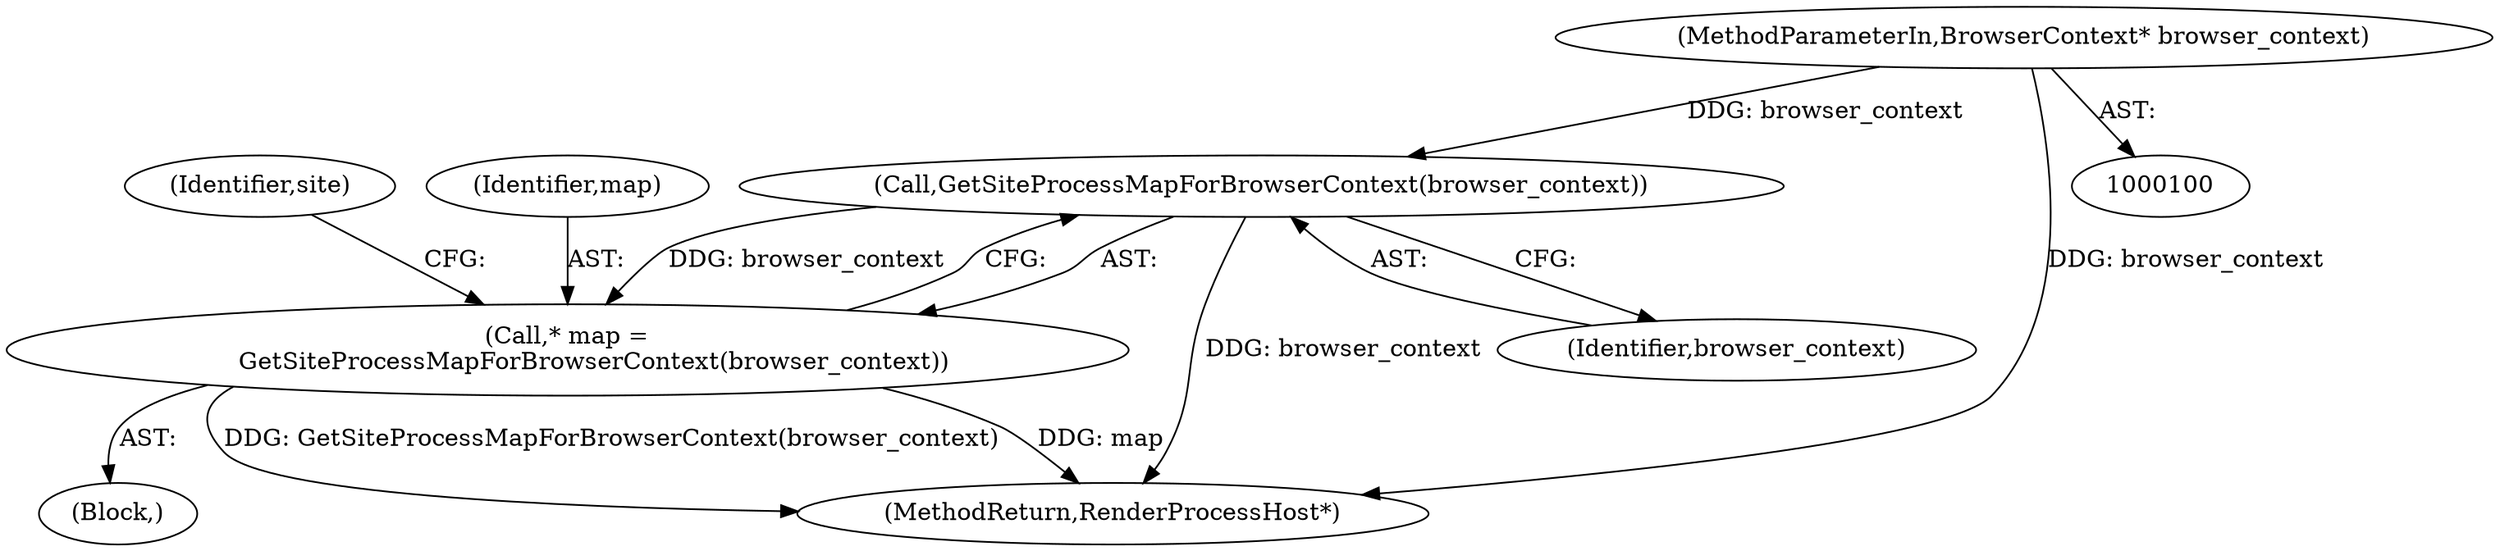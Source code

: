 digraph "0_Chrome_c3efb8738ab59766c88855ad62c812af78490c04@pointer" {
"1000101" [label="(MethodParameterIn,BrowserContext* browser_context)"];
"1000107" [label="(Call,GetSiteProcessMapForBrowserContext(browser_context))"];
"1000105" [label="(Call,* map =\n       GetSiteProcessMapForBrowserContext(browser_context))"];
"1000111" [label="(Identifier,site)"];
"1000107" [label="(Call,GetSiteProcessMapForBrowserContext(browser_context))"];
"1000105" [label="(Call,* map =\n       GetSiteProcessMapForBrowserContext(browser_context))"];
"1000103" [label="(Block,)"];
"1000106" [label="(Identifier,map)"];
"1000101" [label="(MethodParameterIn,BrowserContext* browser_context)"];
"1000108" [label="(Identifier,browser_context)"];
"1000116" [label="(MethodReturn,RenderProcessHost*)"];
"1000101" -> "1000100"  [label="AST: "];
"1000101" -> "1000116"  [label="DDG: browser_context"];
"1000101" -> "1000107"  [label="DDG: browser_context"];
"1000107" -> "1000105"  [label="AST: "];
"1000107" -> "1000108"  [label="CFG: "];
"1000108" -> "1000107"  [label="AST: "];
"1000105" -> "1000107"  [label="CFG: "];
"1000107" -> "1000116"  [label="DDG: browser_context"];
"1000107" -> "1000105"  [label="DDG: browser_context"];
"1000105" -> "1000103"  [label="AST: "];
"1000106" -> "1000105"  [label="AST: "];
"1000111" -> "1000105"  [label="CFG: "];
"1000105" -> "1000116"  [label="DDG: GetSiteProcessMapForBrowserContext(browser_context)"];
"1000105" -> "1000116"  [label="DDG: map"];
}
